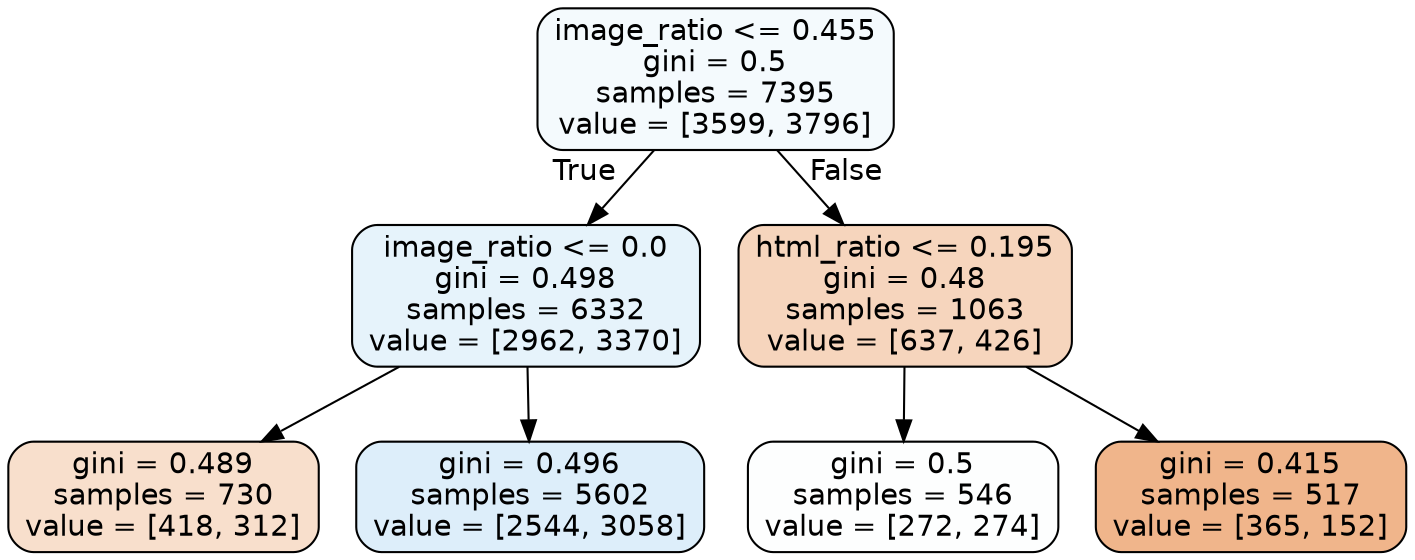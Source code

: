 digraph Tree {
node [shape=box, style="filled, rounded", color="black", fontname=helvetica] ;
edge [fontname=helvetica] ;
0 [label="image_ratio <= 0.455\ngini = 0.5\nsamples = 7395\nvalue = [3599, 3796]", fillcolor="#399de50d"] ;
1 [label="image_ratio <= 0.0\ngini = 0.498\nsamples = 6332\nvalue = [2962, 3370]", fillcolor="#399de51f"] ;
0 -> 1 [labeldistance=2.5, labelangle=45, headlabel="True"] ;
2 [label="gini = 0.489\nsamples = 730\nvalue = [418, 312]", fillcolor="#e5813941"] ;
1 -> 2 ;
3 [label="gini = 0.496\nsamples = 5602\nvalue = [2544, 3058]", fillcolor="#399de52b"] ;
1 -> 3 ;
4 [label="html_ratio <= 0.195\ngini = 0.48\nsamples = 1063\nvalue = [637, 426]", fillcolor="#e5813954"] ;
0 -> 4 [labeldistance=2.5, labelangle=-45, headlabel="False"] ;
5 [label="gini = 0.5\nsamples = 546\nvalue = [272, 274]", fillcolor="#399de502"] ;
4 -> 5 ;
6 [label="gini = 0.415\nsamples = 517\nvalue = [365, 152]", fillcolor="#e5813995"] ;
4 -> 6 ;
}